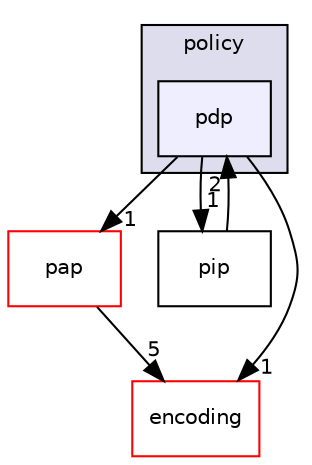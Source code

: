digraph "policy/pdp" {
  compound=true
  node [ fontsize="10", fontname="Helvetica"];
  edge [ labelfontsize="10", labelfontname="Helvetica"];
  subgraph clusterdir_eb07bcf3f6bbebad6f759869cfa1383b {
    graph [ bgcolor="#ddddee", pencolor="black", label="policy" fontname="Helvetica", fontsize="10", URL="dir_eb07bcf3f6bbebad6f759869cfa1383b.html"]
  dir_f3302dca49b2645dacdf3609af9e459f [shape=box, label="pdp", style="filled", fillcolor="#eeeeff", pencolor="black", URL="dir_f3302dca49b2645dacdf3609af9e459f.html"];
  }
  dir_7dd55868d3a32549fc22ba06774a2c51 [shape=box label="pap" fillcolor="white" style="filled" color="red" URL="dir_7dd55868d3a32549fc22ba06774a2c51.html"];
  dir_cf79399dda2cccfa5591927c5f79cecd [shape=box label="pip" URL="dir_cf79399dda2cccfa5591927c5f79cecd.html"];
  dir_610a2b56a275b26200d5acaaa4c9d913 [shape=box label="encoding" fillcolor="white" style="filled" color="red" URL="dir_610a2b56a275b26200d5acaaa4c9d913.html"];
  dir_7dd55868d3a32549fc22ba06774a2c51->dir_610a2b56a275b26200d5acaaa4c9d913 [headlabel="5", labeldistance=1.5 headhref="dir_000010_000007.html"];
  dir_cf79399dda2cccfa5591927c5f79cecd->dir_f3302dca49b2645dacdf3609af9e459f [headlabel="2", labeldistance=1.5 headhref="dir_000016_000014.html"];
  dir_f3302dca49b2645dacdf3609af9e459f->dir_7dd55868d3a32549fc22ba06774a2c51 [headlabel="1", labeldistance=1.5 headhref="dir_000014_000010.html"];
  dir_f3302dca49b2645dacdf3609af9e459f->dir_cf79399dda2cccfa5591927c5f79cecd [headlabel="1", labeldistance=1.5 headhref="dir_000014_000016.html"];
  dir_f3302dca49b2645dacdf3609af9e459f->dir_610a2b56a275b26200d5acaaa4c9d913 [headlabel="1", labeldistance=1.5 headhref="dir_000014_000007.html"];
}
